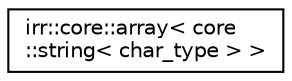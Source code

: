 digraph "Graphical Class Hierarchy"
{
  edge [fontname="Helvetica",fontsize="10",labelfontname="Helvetica",labelfontsize="10"];
  node [fontname="Helvetica",fontsize="10",shape=record];
  rankdir="LR";
  Node1 [label="irr::core::array\< core\l::string\< char_type \> \>",height=0.2,width=0.4,color="black", fillcolor="white", style="filled",URL="$classirr_1_1core_1_1array.html"];
}
